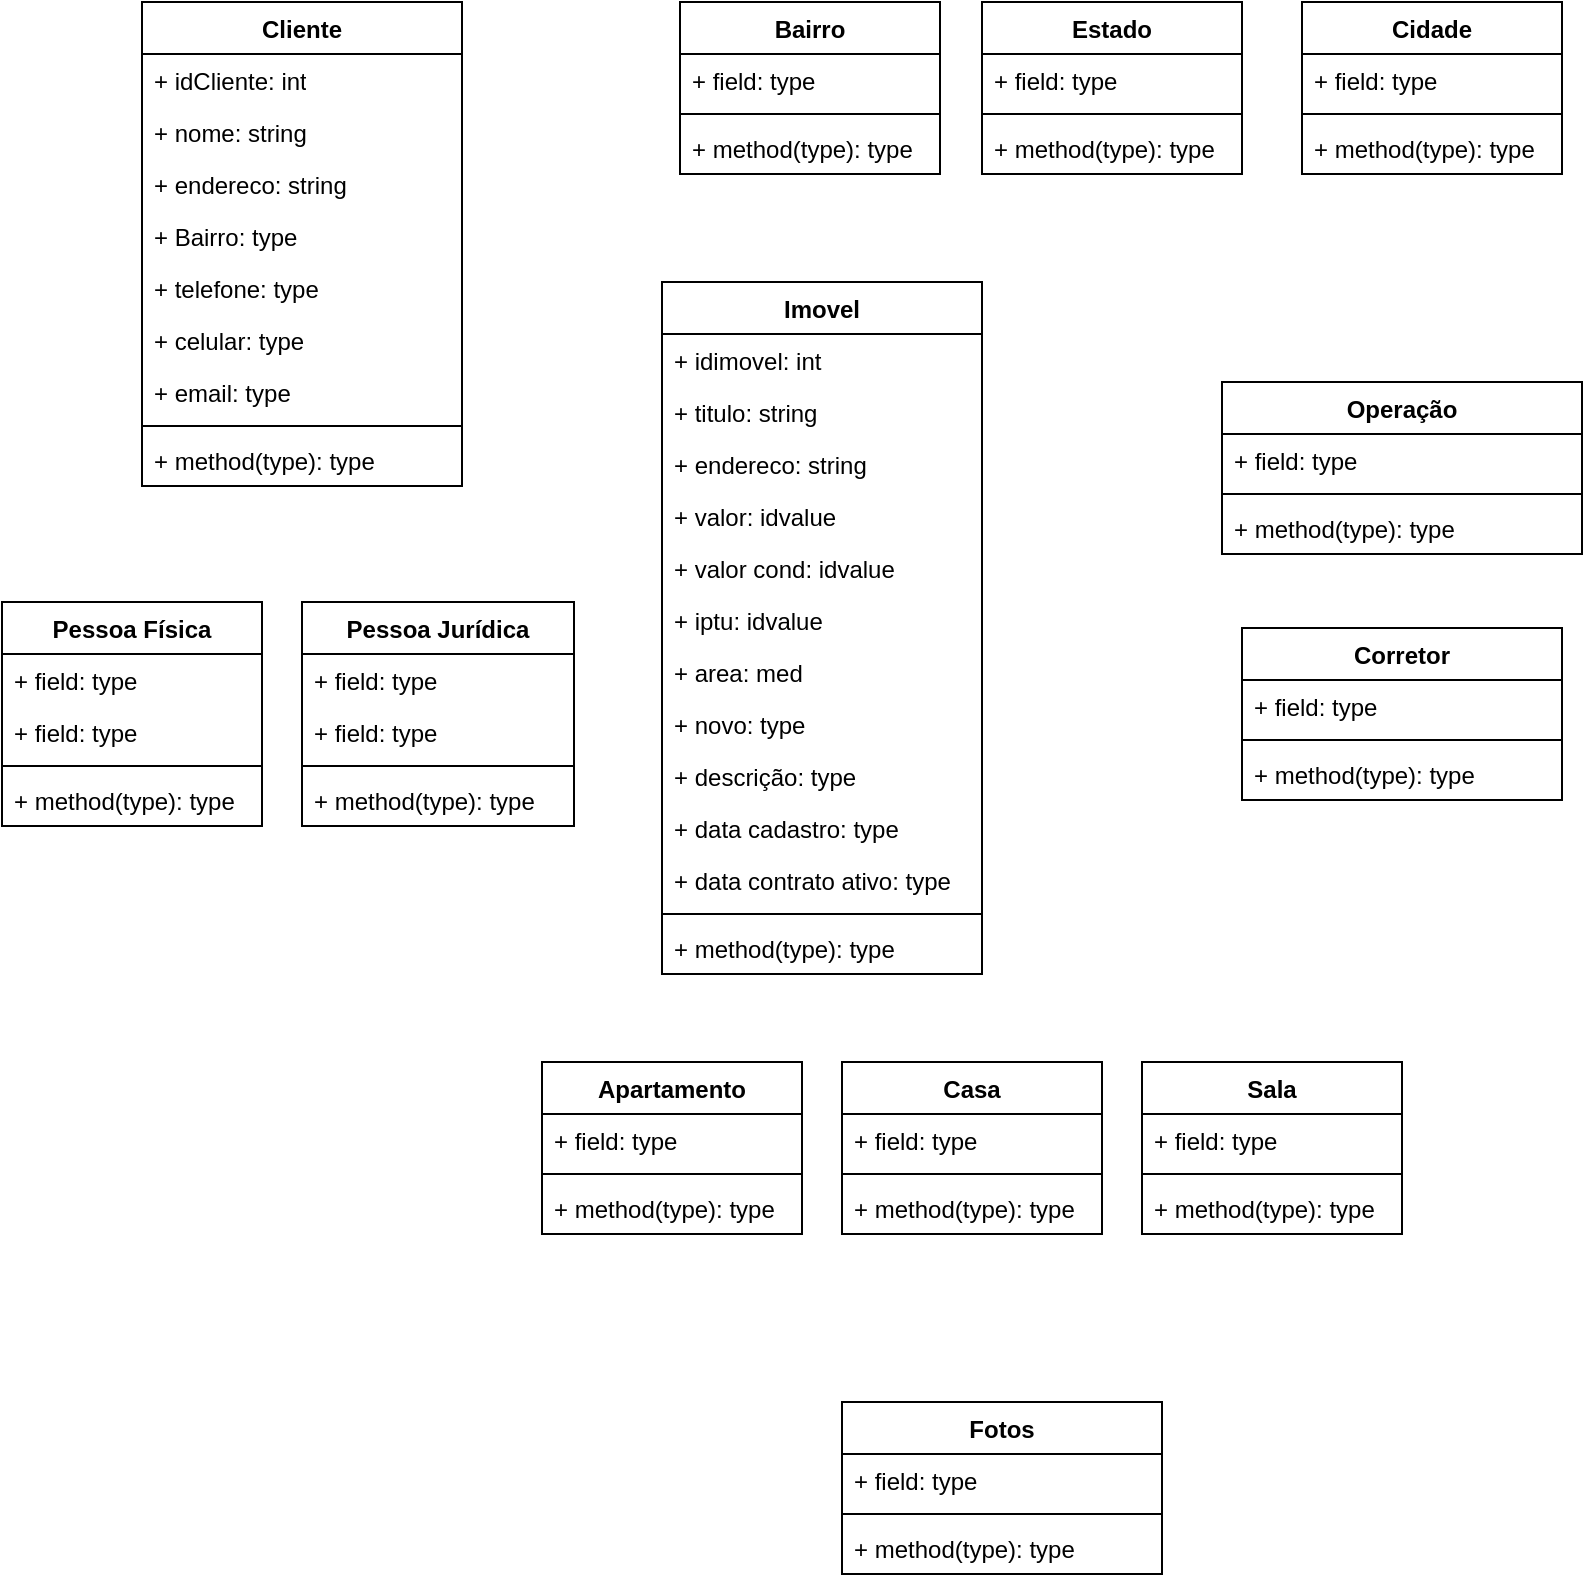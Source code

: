 <mxfile version="24.2.5" type="github">
  <diagram name="Página-1" id="1PPnwbSB3SNteQ__wIwT">
    <mxGraphModel dx="1120" dy="468" grid="1" gridSize="10" guides="1" tooltips="1" connect="1" arrows="1" fold="1" page="1" pageScale="1" pageWidth="827" pageHeight="1169" math="0" shadow="0">
      <root>
        <mxCell id="0" />
        <mxCell id="1" parent="0" />
        <mxCell id="5KZx7h7oy_Z8J5BHpIhN-43" value="Operação" style="swimlane;fontStyle=1;align=center;verticalAlign=top;childLayout=stackLayout;horizontal=1;startSize=26;horizontalStack=0;resizeParent=1;resizeParentMax=0;resizeLast=0;collapsible=1;marginBottom=0;whiteSpace=wrap;html=1;" vertex="1" parent="1">
          <mxGeometry x="620" y="250" width="180" height="86" as="geometry" />
        </mxCell>
        <mxCell id="5KZx7h7oy_Z8J5BHpIhN-44" value="+ field: type" style="text;strokeColor=none;fillColor=none;align=left;verticalAlign=top;spacingLeft=4;spacingRight=4;overflow=hidden;rotatable=0;points=[[0,0.5],[1,0.5]];portConstraint=eastwest;whiteSpace=wrap;html=1;" vertex="1" parent="5KZx7h7oy_Z8J5BHpIhN-43">
          <mxGeometry y="26" width="180" height="26" as="geometry" />
        </mxCell>
        <mxCell id="5KZx7h7oy_Z8J5BHpIhN-45" value="" style="line;strokeWidth=1;fillColor=none;align=left;verticalAlign=middle;spacingTop=-1;spacingLeft=3;spacingRight=3;rotatable=0;labelPosition=right;points=[];portConstraint=eastwest;strokeColor=inherit;" vertex="1" parent="5KZx7h7oy_Z8J5BHpIhN-43">
          <mxGeometry y="52" width="180" height="8" as="geometry" />
        </mxCell>
        <mxCell id="5KZx7h7oy_Z8J5BHpIhN-46" value="+ method(type): type" style="text;strokeColor=none;fillColor=none;align=left;verticalAlign=top;spacingLeft=4;spacingRight=4;overflow=hidden;rotatable=0;points=[[0,0.5],[1,0.5]];portConstraint=eastwest;whiteSpace=wrap;html=1;" vertex="1" parent="5KZx7h7oy_Z8J5BHpIhN-43">
          <mxGeometry y="60" width="180" height="26" as="geometry" />
        </mxCell>
        <mxCell id="5KZx7h7oy_Z8J5BHpIhN-51" value="Cliente" style="swimlane;fontStyle=1;align=center;verticalAlign=top;childLayout=stackLayout;horizontal=1;startSize=26;horizontalStack=0;resizeParent=1;resizeParentMax=0;resizeLast=0;collapsible=1;marginBottom=0;whiteSpace=wrap;html=1;" vertex="1" parent="1">
          <mxGeometry x="80" y="60" width="160" height="242" as="geometry" />
        </mxCell>
        <mxCell id="5KZx7h7oy_Z8J5BHpIhN-52" value="+ idCliente: int" style="text;strokeColor=none;fillColor=none;align=left;verticalAlign=top;spacingLeft=4;spacingRight=4;overflow=hidden;rotatable=0;points=[[0,0.5],[1,0.5]];portConstraint=eastwest;whiteSpace=wrap;html=1;" vertex="1" parent="5KZx7h7oy_Z8J5BHpIhN-51">
          <mxGeometry y="26" width="160" height="26" as="geometry" />
        </mxCell>
        <mxCell id="5KZx7h7oy_Z8J5BHpIhN-4" value="+ nome: string" style="text;strokeColor=none;fillColor=none;align=left;verticalAlign=top;spacingLeft=4;spacingRight=4;overflow=hidden;rotatable=0;points=[[0,0.5],[1,0.5]];portConstraint=eastwest;whiteSpace=wrap;html=1;" vertex="1" parent="5KZx7h7oy_Z8J5BHpIhN-51">
          <mxGeometry y="52" width="160" height="26" as="geometry" />
        </mxCell>
        <mxCell id="5KZx7h7oy_Z8J5BHpIhN-5" value="+ endereco: string" style="text;strokeColor=none;fillColor=none;align=left;verticalAlign=top;spacingLeft=4;spacingRight=4;overflow=hidden;rotatable=0;points=[[0,0.5],[1,0.5]];portConstraint=eastwest;whiteSpace=wrap;html=1;" vertex="1" parent="5KZx7h7oy_Z8J5BHpIhN-51">
          <mxGeometry y="78" width="160" height="26" as="geometry" />
        </mxCell>
        <mxCell id="5KZx7h7oy_Z8J5BHpIhN-6" value="+ Bairro: type" style="text;strokeColor=none;fillColor=none;align=left;verticalAlign=top;spacingLeft=4;spacingRight=4;overflow=hidden;rotatable=0;points=[[0,0.5],[1,0.5]];portConstraint=eastwest;whiteSpace=wrap;html=1;" vertex="1" parent="5KZx7h7oy_Z8J5BHpIhN-51">
          <mxGeometry y="104" width="160" height="26" as="geometry" />
        </mxCell>
        <mxCell id="5KZx7h7oy_Z8J5BHpIhN-107" value="+ telefone: type" style="text;strokeColor=none;fillColor=none;align=left;verticalAlign=top;spacingLeft=4;spacingRight=4;overflow=hidden;rotatable=0;points=[[0,0.5],[1,0.5]];portConstraint=eastwest;whiteSpace=wrap;html=1;" vertex="1" parent="5KZx7h7oy_Z8J5BHpIhN-51">
          <mxGeometry y="130" width="160" height="26" as="geometry" />
        </mxCell>
        <mxCell id="5KZx7h7oy_Z8J5BHpIhN-108" value="+ celular: type" style="text;strokeColor=none;fillColor=none;align=left;verticalAlign=top;spacingLeft=4;spacingRight=4;overflow=hidden;rotatable=0;points=[[0,0.5],[1,0.5]];portConstraint=eastwest;whiteSpace=wrap;html=1;" vertex="1" parent="5KZx7h7oy_Z8J5BHpIhN-51">
          <mxGeometry y="156" width="160" height="26" as="geometry" />
        </mxCell>
        <mxCell id="5KZx7h7oy_Z8J5BHpIhN-109" value="+ email: type" style="text;strokeColor=none;fillColor=none;align=left;verticalAlign=top;spacingLeft=4;spacingRight=4;overflow=hidden;rotatable=0;points=[[0,0.5],[1,0.5]];portConstraint=eastwest;whiteSpace=wrap;html=1;" vertex="1" parent="5KZx7h7oy_Z8J5BHpIhN-51">
          <mxGeometry y="182" width="160" height="26" as="geometry" />
        </mxCell>
        <mxCell id="5KZx7h7oy_Z8J5BHpIhN-53" value="" style="line;strokeWidth=1;fillColor=none;align=left;verticalAlign=middle;spacingTop=-1;spacingLeft=3;spacingRight=3;rotatable=0;labelPosition=right;points=[];portConstraint=eastwest;strokeColor=inherit;" vertex="1" parent="5KZx7h7oy_Z8J5BHpIhN-51">
          <mxGeometry y="208" width="160" height="8" as="geometry" />
        </mxCell>
        <mxCell id="5KZx7h7oy_Z8J5BHpIhN-54" value="+ method(type): type" style="text;strokeColor=none;fillColor=none;align=left;verticalAlign=top;spacingLeft=4;spacingRight=4;overflow=hidden;rotatable=0;points=[[0,0.5],[1,0.5]];portConstraint=eastwest;whiteSpace=wrap;html=1;" vertex="1" parent="5KZx7h7oy_Z8J5BHpIhN-51">
          <mxGeometry y="216" width="160" height="26" as="geometry" />
        </mxCell>
        <mxCell id="5KZx7h7oy_Z8J5BHpIhN-55" value="Pessoa Física" style="swimlane;fontStyle=1;align=center;verticalAlign=top;childLayout=stackLayout;horizontal=1;startSize=26;horizontalStack=0;resizeParent=1;resizeParentMax=0;resizeLast=0;collapsible=1;marginBottom=0;whiteSpace=wrap;html=1;" vertex="1" parent="1">
          <mxGeometry x="10" y="360" width="130" height="112" as="geometry" />
        </mxCell>
        <mxCell id="5KZx7h7oy_Z8J5BHpIhN-56" value="+ field: type" style="text;strokeColor=none;fillColor=none;align=left;verticalAlign=top;spacingLeft=4;spacingRight=4;overflow=hidden;rotatable=0;points=[[0,0.5],[1,0.5]];portConstraint=eastwest;whiteSpace=wrap;html=1;" vertex="1" parent="5KZx7h7oy_Z8J5BHpIhN-55">
          <mxGeometry y="26" width="130" height="26" as="geometry" />
        </mxCell>
        <mxCell id="5KZx7h7oy_Z8J5BHpIhN-8" value="+ field: type" style="text;strokeColor=none;fillColor=none;align=left;verticalAlign=top;spacingLeft=4;spacingRight=4;overflow=hidden;rotatable=0;points=[[0,0.5],[1,0.5]];portConstraint=eastwest;whiteSpace=wrap;html=1;" vertex="1" parent="5KZx7h7oy_Z8J5BHpIhN-55">
          <mxGeometry y="52" width="130" height="26" as="geometry" />
        </mxCell>
        <mxCell id="5KZx7h7oy_Z8J5BHpIhN-57" value="" style="line;strokeWidth=1;fillColor=none;align=left;verticalAlign=middle;spacingTop=-1;spacingLeft=3;spacingRight=3;rotatable=0;labelPosition=right;points=[];portConstraint=eastwest;strokeColor=inherit;" vertex="1" parent="5KZx7h7oy_Z8J5BHpIhN-55">
          <mxGeometry y="78" width="130" height="8" as="geometry" />
        </mxCell>
        <mxCell id="5KZx7h7oy_Z8J5BHpIhN-58" value="+ method(type): type" style="text;strokeColor=none;fillColor=none;align=left;verticalAlign=top;spacingLeft=4;spacingRight=4;overflow=hidden;rotatable=0;points=[[0,0.5],[1,0.5]];portConstraint=eastwest;whiteSpace=wrap;html=1;" vertex="1" parent="5KZx7h7oy_Z8J5BHpIhN-55">
          <mxGeometry y="86" width="130" height="26" as="geometry" />
        </mxCell>
        <mxCell id="5KZx7h7oy_Z8J5BHpIhN-59" value="Pessoa Jurídica" style="swimlane;fontStyle=1;align=center;verticalAlign=top;childLayout=stackLayout;horizontal=1;startSize=26;horizontalStack=0;resizeParent=1;resizeParentMax=0;resizeLast=0;collapsible=1;marginBottom=0;whiteSpace=wrap;html=1;" vertex="1" parent="1">
          <mxGeometry x="160" y="360" width="136" height="112" as="geometry" />
        </mxCell>
        <mxCell id="5KZx7h7oy_Z8J5BHpIhN-60" value="+ field: type" style="text;strokeColor=none;fillColor=none;align=left;verticalAlign=top;spacingLeft=4;spacingRight=4;overflow=hidden;rotatable=0;points=[[0,0.5],[1,0.5]];portConstraint=eastwest;whiteSpace=wrap;html=1;" vertex="1" parent="5KZx7h7oy_Z8J5BHpIhN-59">
          <mxGeometry y="26" width="136" height="26" as="geometry" />
        </mxCell>
        <mxCell id="5KZx7h7oy_Z8J5BHpIhN-9" value="+ field: type" style="text;strokeColor=none;fillColor=none;align=left;verticalAlign=top;spacingLeft=4;spacingRight=4;overflow=hidden;rotatable=0;points=[[0,0.5],[1,0.5]];portConstraint=eastwest;whiteSpace=wrap;html=1;" vertex="1" parent="5KZx7h7oy_Z8J5BHpIhN-59">
          <mxGeometry y="52" width="136" height="26" as="geometry" />
        </mxCell>
        <mxCell id="5KZx7h7oy_Z8J5BHpIhN-61" value="" style="line;strokeWidth=1;fillColor=none;align=left;verticalAlign=middle;spacingTop=-1;spacingLeft=3;spacingRight=3;rotatable=0;labelPosition=right;points=[];portConstraint=eastwest;strokeColor=inherit;" vertex="1" parent="5KZx7h7oy_Z8J5BHpIhN-59">
          <mxGeometry y="78" width="136" height="8" as="geometry" />
        </mxCell>
        <mxCell id="5KZx7h7oy_Z8J5BHpIhN-62" value="+ method(type): type" style="text;strokeColor=none;fillColor=none;align=left;verticalAlign=top;spacingLeft=4;spacingRight=4;overflow=hidden;rotatable=0;points=[[0,0.5],[1,0.5]];portConstraint=eastwest;whiteSpace=wrap;html=1;" vertex="1" parent="5KZx7h7oy_Z8J5BHpIhN-59">
          <mxGeometry y="86" width="136" height="26" as="geometry" />
        </mxCell>
        <mxCell id="5KZx7h7oy_Z8J5BHpIhN-63" value="Imovel" style="swimlane;fontStyle=1;align=center;verticalAlign=top;childLayout=stackLayout;horizontal=1;startSize=26;horizontalStack=0;resizeParent=1;resizeParentMax=0;resizeLast=0;collapsible=1;marginBottom=0;whiteSpace=wrap;html=1;" vertex="1" parent="1">
          <mxGeometry x="340" y="200" width="160" height="346" as="geometry" />
        </mxCell>
        <mxCell id="5KZx7h7oy_Z8J5BHpIhN-64" value="+ idimovel: int" style="text;strokeColor=none;fillColor=none;align=left;verticalAlign=top;spacingLeft=4;spacingRight=4;overflow=hidden;rotatable=0;points=[[0,0.5],[1,0.5]];portConstraint=eastwest;whiteSpace=wrap;html=1;" vertex="1" parent="5KZx7h7oy_Z8J5BHpIhN-63">
          <mxGeometry y="26" width="160" height="26" as="geometry" />
        </mxCell>
        <mxCell id="5KZx7h7oy_Z8J5BHpIhN-110" value="+ titulo: string" style="text;strokeColor=none;fillColor=none;align=left;verticalAlign=top;spacingLeft=4;spacingRight=4;overflow=hidden;rotatable=0;points=[[0,0.5],[1,0.5]];portConstraint=eastwest;whiteSpace=wrap;html=1;" vertex="1" parent="5KZx7h7oy_Z8J5BHpIhN-63">
          <mxGeometry y="52" width="160" height="26" as="geometry" />
        </mxCell>
        <mxCell id="5KZx7h7oy_Z8J5BHpIhN-111" value="+ endereco: string" style="text;strokeColor=none;fillColor=none;align=left;verticalAlign=top;spacingLeft=4;spacingRight=4;overflow=hidden;rotatable=0;points=[[0,0.5],[1,0.5]];portConstraint=eastwest;whiteSpace=wrap;html=1;" vertex="1" parent="5KZx7h7oy_Z8J5BHpIhN-63">
          <mxGeometry y="78" width="160" height="26" as="geometry" />
        </mxCell>
        <mxCell id="5KZx7h7oy_Z8J5BHpIhN-112" value="+ valor: idvalue" style="text;strokeColor=none;fillColor=none;align=left;verticalAlign=top;spacingLeft=4;spacingRight=4;overflow=hidden;rotatable=0;points=[[0,0.5],[1,0.5]];portConstraint=eastwest;whiteSpace=wrap;html=1;" vertex="1" parent="5KZx7h7oy_Z8J5BHpIhN-63">
          <mxGeometry y="104" width="160" height="26" as="geometry" />
        </mxCell>
        <mxCell id="5KZx7h7oy_Z8J5BHpIhN-113" value="+ valor cond: idvalue" style="text;strokeColor=none;fillColor=none;align=left;verticalAlign=top;spacingLeft=4;spacingRight=4;overflow=hidden;rotatable=0;points=[[0,0.5],[1,0.5]];portConstraint=eastwest;whiteSpace=wrap;html=1;" vertex="1" parent="5KZx7h7oy_Z8J5BHpIhN-63">
          <mxGeometry y="130" width="160" height="26" as="geometry" />
        </mxCell>
        <mxCell id="5KZx7h7oy_Z8J5BHpIhN-115" value="+ iptu: idvalue" style="text;strokeColor=none;fillColor=none;align=left;verticalAlign=top;spacingLeft=4;spacingRight=4;overflow=hidden;rotatable=0;points=[[0,0.5],[1,0.5]];portConstraint=eastwest;whiteSpace=wrap;html=1;" vertex="1" parent="5KZx7h7oy_Z8J5BHpIhN-63">
          <mxGeometry y="156" width="160" height="26" as="geometry" />
        </mxCell>
        <mxCell id="5KZx7h7oy_Z8J5BHpIhN-114" value="+ area: med" style="text;strokeColor=none;fillColor=none;align=left;verticalAlign=top;spacingLeft=4;spacingRight=4;overflow=hidden;rotatable=0;points=[[0,0.5],[1,0.5]];portConstraint=eastwest;whiteSpace=wrap;html=1;" vertex="1" parent="5KZx7h7oy_Z8J5BHpIhN-63">
          <mxGeometry y="182" width="160" height="26" as="geometry" />
        </mxCell>
        <mxCell id="5KZx7h7oy_Z8J5BHpIhN-116" value="+ novo: type" style="text;strokeColor=none;fillColor=none;align=left;verticalAlign=top;spacingLeft=4;spacingRight=4;overflow=hidden;rotatable=0;points=[[0,0.5],[1,0.5]];portConstraint=eastwest;whiteSpace=wrap;html=1;" vertex="1" parent="5KZx7h7oy_Z8J5BHpIhN-63">
          <mxGeometry y="208" width="160" height="26" as="geometry" />
        </mxCell>
        <mxCell id="5KZx7h7oy_Z8J5BHpIhN-117" value="+ descrição: type" style="text;strokeColor=none;fillColor=none;align=left;verticalAlign=top;spacingLeft=4;spacingRight=4;overflow=hidden;rotatable=0;points=[[0,0.5],[1,0.5]];portConstraint=eastwest;whiteSpace=wrap;html=1;" vertex="1" parent="5KZx7h7oy_Z8J5BHpIhN-63">
          <mxGeometry y="234" width="160" height="26" as="geometry" />
        </mxCell>
        <mxCell id="5KZx7h7oy_Z8J5BHpIhN-118" value="+ data cadastro: type" style="text;strokeColor=none;fillColor=none;align=left;verticalAlign=top;spacingLeft=4;spacingRight=4;overflow=hidden;rotatable=0;points=[[0,0.5],[1,0.5]];portConstraint=eastwest;whiteSpace=wrap;html=1;" vertex="1" parent="5KZx7h7oy_Z8J5BHpIhN-63">
          <mxGeometry y="260" width="160" height="26" as="geometry" />
        </mxCell>
        <mxCell id="5KZx7h7oy_Z8J5BHpIhN-119" value="+ data contrato ativo: type" style="text;strokeColor=none;fillColor=none;align=left;verticalAlign=top;spacingLeft=4;spacingRight=4;overflow=hidden;rotatable=0;points=[[0,0.5],[1,0.5]];portConstraint=eastwest;whiteSpace=wrap;html=1;" vertex="1" parent="5KZx7h7oy_Z8J5BHpIhN-63">
          <mxGeometry y="286" width="160" height="26" as="geometry" />
        </mxCell>
        <mxCell id="5KZx7h7oy_Z8J5BHpIhN-65" value="" style="line;strokeWidth=1;fillColor=none;align=left;verticalAlign=middle;spacingTop=-1;spacingLeft=3;spacingRight=3;rotatable=0;labelPosition=right;points=[];portConstraint=eastwest;strokeColor=inherit;" vertex="1" parent="5KZx7h7oy_Z8J5BHpIhN-63">
          <mxGeometry y="312" width="160" height="8" as="geometry" />
        </mxCell>
        <mxCell id="5KZx7h7oy_Z8J5BHpIhN-66" value="+ method(type): type" style="text;strokeColor=none;fillColor=none;align=left;verticalAlign=top;spacingLeft=4;spacingRight=4;overflow=hidden;rotatable=0;points=[[0,0.5],[1,0.5]];portConstraint=eastwest;whiteSpace=wrap;html=1;" vertex="1" parent="5KZx7h7oy_Z8J5BHpIhN-63">
          <mxGeometry y="320" width="160" height="26" as="geometry" />
        </mxCell>
        <mxCell id="5KZx7h7oy_Z8J5BHpIhN-67" value="Fotos" style="swimlane;fontStyle=1;align=center;verticalAlign=top;childLayout=stackLayout;horizontal=1;startSize=26;horizontalStack=0;resizeParent=1;resizeParentMax=0;resizeLast=0;collapsible=1;marginBottom=0;whiteSpace=wrap;html=1;" vertex="1" parent="1">
          <mxGeometry x="430" y="760" width="160" height="86" as="geometry" />
        </mxCell>
        <mxCell id="5KZx7h7oy_Z8J5BHpIhN-68" value="+ field: type" style="text;strokeColor=none;fillColor=none;align=left;verticalAlign=top;spacingLeft=4;spacingRight=4;overflow=hidden;rotatable=0;points=[[0,0.5],[1,0.5]];portConstraint=eastwest;whiteSpace=wrap;html=1;" vertex="1" parent="5KZx7h7oy_Z8J5BHpIhN-67">
          <mxGeometry y="26" width="160" height="26" as="geometry" />
        </mxCell>
        <mxCell id="5KZx7h7oy_Z8J5BHpIhN-69" value="" style="line;strokeWidth=1;fillColor=none;align=left;verticalAlign=middle;spacingTop=-1;spacingLeft=3;spacingRight=3;rotatable=0;labelPosition=right;points=[];portConstraint=eastwest;strokeColor=inherit;" vertex="1" parent="5KZx7h7oy_Z8J5BHpIhN-67">
          <mxGeometry y="52" width="160" height="8" as="geometry" />
        </mxCell>
        <mxCell id="5KZx7h7oy_Z8J5BHpIhN-70" value="+ method(type): type" style="text;strokeColor=none;fillColor=none;align=left;verticalAlign=top;spacingLeft=4;spacingRight=4;overflow=hidden;rotatable=0;points=[[0,0.5],[1,0.5]];portConstraint=eastwest;whiteSpace=wrap;html=1;" vertex="1" parent="5KZx7h7oy_Z8J5BHpIhN-67">
          <mxGeometry y="60" width="160" height="26" as="geometry" />
        </mxCell>
        <mxCell id="5KZx7h7oy_Z8J5BHpIhN-71" value="Corretor" style="swimlane;fontStyle=1;align=center;verticalAlign=top;childLayout=stackLayout;horizontal=1;startSize=26;horizontalStack=0;resizeParent=1;resizeParentMax=0;resizeLast=0;collapsible=1;marginBottom=0;whiteSpace=wrap;html=1;" vertex="1" parent="1">
          <mxGeometry x="630" y="373" width="160" height="86" as="geometry" />
        </mxCell>
        <mxCell id="5KZx7h7oy_Z8J5BHpIhN-72" value="+ field: type" style="text;strokeColor=none;fillColor=none;align=left;verticalAlign=top;spacingLeft=4;spacingRight=4;overflow=hidden;rotatable=0;points=[[0,0.5],[1,0.5]];portConstraint=eastwest;whiteSpace=wrap;html=1;" vertex="1" parent="5KZx7h7oy_Z8J5BHpIhN-71">
          <mxGeometry y="26" width="160" height="26" as="geometry" />
        </mxCell>
        <mxCell id="5KZx7h7oy_Z8J5BHpIhN-73" value="" style="line;strokeWidth=1;fillColor=none;align=left;verticalAlign=middle;spacingTop=-1;spacingLeft=3;spacingRight=3;rotatable=0;labelPosition=right;points=[];portConstraint=eastwest;strokeColor=inherit;" vertex="1" parent="5KZx7h7oy_Z8J5BHpIhN-71">
          <mxGeometry y="52" width="160" height="8" as="geometry" />
        </mxCell>
        <mxCell id="5KZx7h7oy_Z8J5BHpIhN-74" value="+ method(type): type" style="text;strokeColor=none;fillColor=none;align=left;verticalAlign=top;spacingLeft=4;spacingRight=4;overflow=hidden;rotatable=0;points=[[0,0.5],[1,0.5]];portConstraint=eastwest;whiteSpace=wrap;html=1;" vertex="1" parent="5KZx7h7oy_Z8J5BHpIhN-71">
          <mxGeometry y="60" width="160" height="26" as="geometry" />
        </mxCell>
        <mxCell id="5KZx7h7oy_Z8J5BHpIhN-75" value="Apartamento" style="swimlane;fontStyle=1;align=center;verticalAlign=top;childLayout=stackLayout;horizontal=1;startSize=26;horizontalStack=0;resizeParent=1;resizeParentMax=0;resizeLast=0;collapsible=1;marginBottom=0;whiteSpace=wrap;html=1;" vertex="1" parent="1">
          <mxGeometry x="280" y="590" width="130" height="86" as="geometry" />
        </mxCell>
        <mxCell id="5KZx7h7oy_Z8J5BHpIhN-76" value="+ field: type" style="text;strokeColor=none;fillColor=none;align=left;verticalAlign=top;spacingLeft=4;spacingRight=4;overflow=hidden;rotatable=0;points=[[0,0.5],[1,0.5]];portConstraint=eastwest;whiteSpace=wrap;html=1;" vertex="1" parent="5KZx7h7oy_Z8J5BHpIhN-75">
          <mxGeometry y="26" width="130" height="26" as="geometry" />
        </mxCell>
        <mxCell id="5KZx7h7oy_Z8J5BHpIhN-77" value="" style="line;strokeWidth=1;fillColor=none;align=left;verticalAlign=middle;spacingTop=-1;spacingLeft=3;spacingRight=3;rotatable=0;labelPosition=right;points=[];portConstraint=eastwest;strokeColor=inherit;" vertex="1" parent="5KZx7h7oy_Z8J5BHpIhN-75">
          <mxGeometry y="52" width="130" height="8" as="geometry" />
        </mxCell>
        <mxCell id="5KZx7h7oy_Z8J5BHpIhN-78" value="+ method(type): type" style="text;strokeColor=none;fillColor=none;align=left;verticalAlign=top;spacingLeft=4;spacingRight=4;overflow=hidden;rotatable=0;points=[[0,0.5],[1,0.5]];portConstraint=eastwest;whiteSpace=wrap;html=1;" vertex="1" parent="5KZx7h7oy_Z8J5BHpIhN-75">
          <mxGeometry y="60" width="130" height="26" as="geometry" />
        </mxCell>
        <mxCell id="5KZx7h7oy_Z8J5BHpIhN-79" value="Casa" style="swimlane;fontStyle=1;align=center;verticalAlign=top;childLayout=stackLayout;horizontal=1;startSize=26;horizontalStack=0;resizeParent=1;resizeParentMax=0;resizeLast=0;collapsible=1;marginBottom=0;whiteSpace=wrap;html=1;" vertex="1" parent="1">
          <mxGeometry x="430" y="590" width="130" height="86" as="geometry" />
        </mxCell>
        <mxCell id="5KZx7h7oy_Z8J5BHpIhN-80" value="+ field: type" style="text;strokeColor=none;fillColor=none;align=left;verticalAlign=top;spacingLeft=4;spacingRight=4;overflow=hidden;rotatable=0;points=[[0,0.5],[1,0.5]];portConstraint=eastwest;whiteSpace=wrap;html=1;" vertex="1" parent="5KZx7h7oy_Z8J5BHpIhN-79">
          <mxGeometry y="26" width="130" height="26" as="geometry" />
        </mxCell>
        <mxCell id="5KZx7h7oy_Z8J5BHpIhN-81" value="" style="line;strokeWidth=1;fillColor=none;align=left;verticalAlign=middle;spacingTop=-1;spacingLeft=3;spacingRight=3;rotatable=0;labelPosition=right;points=[];portConstraint=eastwest;strokeColor=inherit;" vertex="1" parent="5KZx7h7oy_Z8J5BHpIhN-79">
          <mxGeometry y="52" width="130" height="8" as="geometry" />
        </mxCell>
        <mxCell id="5KZx7h7oy_Z8J5BHpIhN-82" value="+ method(type): type" style="text;strokeColor=none;fillColor=none;align=left;verticalAlign=top;spacingLeft=4;spacingRight=4;overflow=hidden;rotatable=0;points=[[0,0.5],[1,0.5]];portConstraint=eastwest;whiteSpace=wrap;html=1;" vertex="1" parent="5KZx7h7oy_Z8J5BHpIhN-79">
          <mxGeometry y="60" width="130" height="26" as="geometry" />
        </mxCell>
        <mxCell id="5KZx7h7oy_Z8J5BHpIhN-83" value="Sala" style="swimlane;fontStyle=1;align=center;verticalAlign=top;childLayout=stackLayout;horizontal=1;startSize=26;horizontalStack=0;resizeParent=1;resizeParentMax=0;resizeLast=0;collapsible=1;marginBottom=0;whiteSpace=wrap;html=1;" vertex="1" parent="1">
          <mxGeometry x="580" y="590" width="130" height="86" as="geometry" />
        </mxCell>
        <mxCell id="5KZx7h7oy_Z8J5BHpIhN-84" value="+ field: type" style="text;strokeColor=none;fillColor=none;align=left;verticalAlign=top;spacingLeft=4;spacingRight=4;overflow=hidden;rotatable=0;points=[[0,0.5],[1,0.5]];portConstraint=eastwest;whiteSpace=wrap;html=1;" vertex="1" parent="5KZx7h7oy_Z8J5BHpIhN-83">
          <mxGeometry y="26" width="130" height="26" as="geometry" />
        </mxCell>
        <mxCell id="5KZx7h7oy_Z8J5BHpIhN-85" value="" style="line;strokeWidth=1;fillColor=none;align=left;verticalAlign=middle;spacingTop=-1;spacingLeft=3;spacingRight=3;rotatable=0;labelPosition=right;points=[];portConstraint=eastwest;strokeColor=inherit;" vertex="1" parent="5KZx7h7oy_Z8J5BHpIhN-83">
          <mxGeometry y="52" width="130" height="8" as="geometry" />
        </mxCell>
        <mxCell id="5KZx7h7oy_Z8J5BHpIhN-86" value="+ method(type): type" style="text;strokeColor=none;fillColor=none;align=left;verticalAlign=top;spacingLeft=4;spacingRight=4;overflow=hidden;rotatable=0;points=[[0,0.5],[1,0.5]];portConstraint=eastwest;whiteSpace=wrap;html=1;" vertex="1" parent="5KZx7h7oy_Z8J5BHpIhN-83">
          <mxGeometry y="60" width="130" height="26" as="geometry" />
        </mxCell>
        <mxCell id="5KZx7h7oy_Z8J5BHpIhN-87" value="Estado" style="swimlane;fontStyle=1;align=center;verticalAlign=top;childLayout=stackLayout;horizontal=1;startSize=26;horizontalStack=0;resizeParent=1;resizeParentMax=0;resizeLast=0;collapsible=1;marginBottom=0;whiteSpace=wrap;html=1;" vertex="1" parent="1">
          <mxGeometry x="500" y="60" width="130" height="86" as="geometry" />
        </mxCell>
        <mxCell id="5KZx7h7oy_Z8J5BHpIhN-88" value="+ field: type" style="text;strokeColor=none;fillColor=none;align=left;verticalAlign=top;spacingLeft=4;spacingRight=4;overflow=hidden;rotatable=0;points=[[0,0.5],[1,0.5]];portConstraint=eastwest;whiteSpace=wrap;html=1;" vertex="1" parent="5KZx7h7oy_Z8J5BHpIhN-87">
          <mxGeometry y="26" width="130" height="26" as="geometry" />
        </mxCell>
        <mxCell id="5KZx7h7oy_Z8J5BHpIhN-89" value="" style="line;strokeWidth=1;fillColor=none;align=left;verticalAlign=middle;spacingTop=-1;spacingLeft=3;spacingRight=3;rotatable=0;labelPosition=right;points=[];portConstraint=eastwest;strokeColor=inherit;" vertex="1" parent="5KZx7h7oy_Z8J5BHpIhN-87">
          <mxGeometry y="52" width="130" height="8" as="geometry" />
        </mxCell>
        <mxCell id="5KZx7h7oy_Z8J5BHpIhN-90" value="+ method(type): type" style="text;strokeColor=none;fillColor=none;align=left;verticalAlign=top;spacingLeft=4;spacingRight=4;overflow=hidden;rotatable=0;points=[[0,0.5],[1,0.5]];portConstraint=eastwest;whiteSpace=wrap;html=1;" vertex="1" parent="5KZx7h7oy_Z8J5BHpIhN-87">
          <mxGeometry y="60" width="130" height="26" as="geometry" />
        </mxCell>
        <mxCell id="5KZx7h7oy_Z8J5BHpIhN-91" value="Cidade" style="swimlane;fontStyle=1;align=center;verticalAlign=top;childLayout=stackLayout;horizontal=1;startSize=26;horizontalStack=0;resizeParent=1;resizeParentMax=0;resizeLast=0;collapsible=1;marginBottom=0;whiteSpace=wrap;html=1;" vertex="1" parent="1">
          <mxGeometry x="660" y="60" width="130" height="86" as="geometry" />
        </mxCell>
        <mxCell id="5KZx7h7oy_Z8J5BHpIhN-92" value="+ field: type" style="text;strokeColor=none;fillColor=none;align=left;verticalAlign=top;spacingLeft=4;spacingRight=4;overflow=hidden;rotatable=0;points=[[0,0.5],[1,0.5]];portConstraint=eastwest;whiteSpace=wrap;html=1;" vertex="1" parent="5KZx7h7oy_Z8J5BHpIhN-91">
          <mxGeometry y="26" width="130" height="26" as="geometry" />
        </mxCell>
        <mxCell id="5KZx7h7oy_Z8J5BHpIhN-93" value="" style="line;strokeWidth=1;fillColor=none;align=left;verticalAlign=middle;spacingTop=-1;spacingLeft=3;spacingRight=3;rotatable=0;labelPosition=right;points=[];portConstraint=eastwest;strokeColor=inherit;" vertex="1" parent="5KZx7h7oy_Z8J5BHpIhN-91">
          <mxGeometry y="52" width="130" height="8" as="geometry" />
        </mxCell>
        <mxCell id="5KZx7h7oy_Z8J5BHpIhN-94" value="+ method(type): type" style="text;strokeColor=none;fillColor=none;align=left;verticalAlign=top;spacingLeft=4;spacingRight=4;overflow=hidden;rotatable=0;points=[[0,0.5],[1,0.5]];portConstraint=eastwest;whiteSpace=wrap;html=1;" vertex="1" parent="5KZx7h7oy_Z8J5BHpIhN-91">
          <mxGeometry y="60" width="130" height="26" as="geometry" />
        </mxCell>
        <mxCell id="5KZx7h7oy_Z8J5BHpIhN-95" value="Bairro" style="swimlane;fontStyle=1;align=center;verticalAlign=top;childLayout=stackLayout;horizontal=1;startSize=26;horizontalStack=0;resizeParent=1;resizeParentMax=0;resizeLast=0;collapsible=1;marginBottom=0;whiteSpace=wrap;html=1;" vertex="1" parent="1">
          <mxGeometry x="349" y="60" width="130" height="86" as="geometry" />
        </mxCell>
        <mxCell id="5KZx7h7oy_Z8J5BHpIhN-96" value="+ field: type" style="text;strokeColor=none;fillColor=none;align=left;verticalAlign=top;spacingLeft=4;spacingRight=4;overflow=hidden;rotatable=0;points=[[0,0.5],[1,0.5]];portConstraint=eastwest;whiteSpace=wrap;html=1;" vertex="1" parent="5KZx7h7oy_Z8J5BHpIhN-95">
          <mxGeometry y="26" width="130" height="26" as="geometry" />
        </mxCell>
        <mxCell id="5KZx7h7oy_Z8J5BHpIhN-97" value="" style="line;strokeWidth=1;fillColor=none;align=left;verticalAlign=middle;spacingTop=-1;spacingLeft=3;spacingRight=3;rotatable=0;labelPosition=right;points=[];portConstraint=eastwest;strokeColor=inherit;" vertex="1" parent="5KZx7h7oy_Z8J5BHpIhN-95">
          <mxGeometry y="52" width="130" height="8" as="geometry" />
        </mxCell>
        <mxCell id="5KZx7h7oy_Z8J5BHpIhN-98" value="+ method(type): type" style="text;strokeColor=none;fillColor=none;align=left;verticalAlign=top;spacingLeft=4;spacingRight=4;overflow=hidden;rotatable=0;points=[[0,0.5],[1,0.5]];portConstraint=eastwest;whiteSpace=wrap;html=1;" vertex="1" parent="5KZx7h7oy_Z8J5BHpIhN-95">
          <mxGeometry y="60" width="130" height="26" as="geometry" />
        </mxCell>
      </root>
    </mxGraphModel>
  </diagram>
</mxfile>

